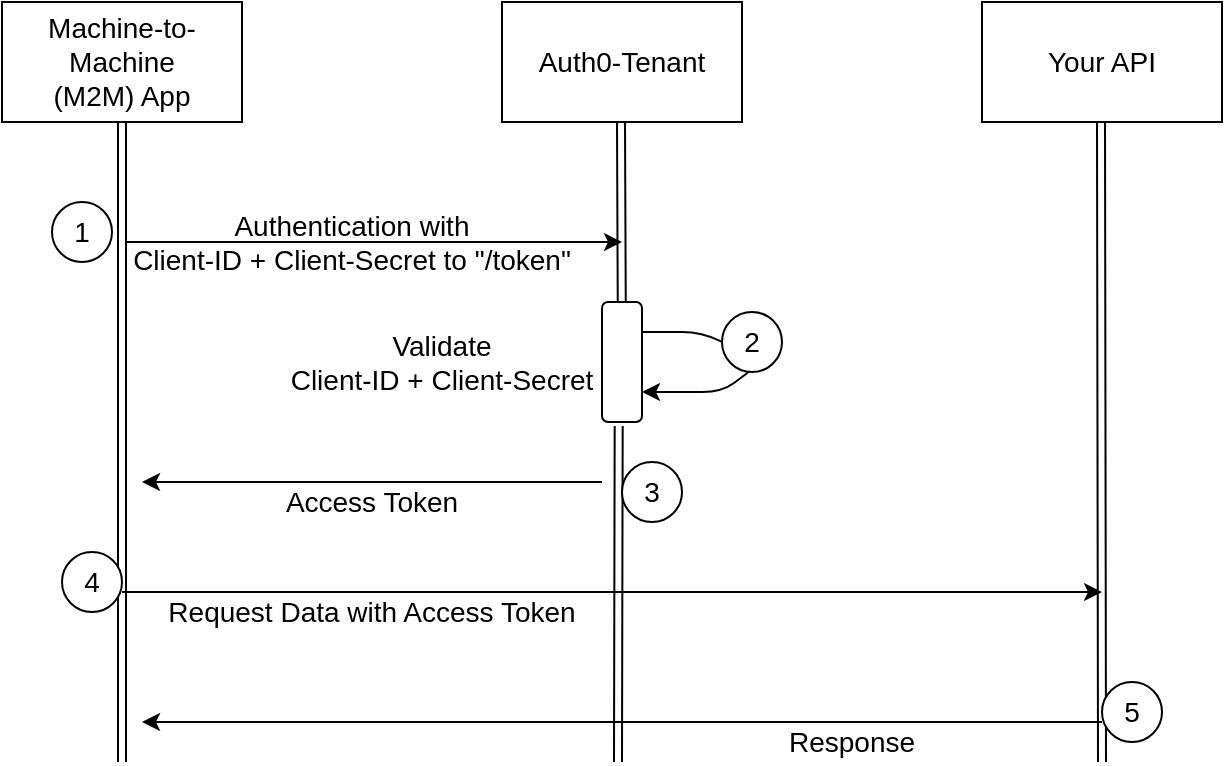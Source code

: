<mxfile version="10.7.5" type="device"><diagram id="WJGWfL_Pp6jFr-uEjU7q" name="Page-1"><mxGraphModel dx="1080" dy="484" grid="1" gridSize="10" guides="1" tooltips="1" connect="1" arrows="1" fold="1" page="1" pageScale="1" pageWidth="1100" pageHeight="850" math="0" shadow="0"><root><mxCell id="0"/><mxCell id="1" parent="0"/><mxCell id="zgwgr8aDhBnuIjGnn3sZ-1" value="&lt;font style=&quot;font-size: 14px&quot;&gt;Machine-to-Machine&lt;br&gt;(M2M) App&lt;/font&gt;&lt;br&gt;" style="rounded=0;whiteSpace=wrap;html=1;" vertex="1" parent="1"><mxGeometry x="70" y="80" width="120" height="60" as="geometry"/></mxCell><mxCell id="zgwgr8aDhBnuIjGnn3sZ-2" value="&lt;font style=&quot;font-size: 14px&quot;&gt;Auth0-Tenant&lt;/font&gt;" style="rounded=0;whiteSpace=wrap;html=1;" vertex="1" parent="1"><mxGeometry x="320" y="80" width="120" height="60" as="geometry"/></mxCell><mxCell id="zgwgr8aDhBnuIjGnn3sZ-3" value="&lt;font style=&quot;font-size: 14px&quot;&gt;Your API&lt;/font&gt;" style="rounded=0;whiteSpace=wrap;html=1;" vertex="1" parent="1"><mxGeometry x="560" y="80" width="120" height="60" as="geometry"/></mxCell><mxCell id="zgwgr8aDhBnuIjGnn3sZ-4" value="" style="shape=link;html=1;entryX=0.5;entryY=1;entryDx=0;entryDy=0;" edge="1" parent="1" target="zgwgr8aDhBnuIjGnn3sZ-1"><mxGeometry width="50" height="50" relative="1" as="geometry"><mxPoint x="130" y="460" as="sourcePoint"/><mxPoint x="130" y="160" as="targetPoint"/></mxGeometry></mxCell><mxCell id="zgwgr8aDhBnuIjGnn3sZ-5" value="" style="shape=link;html=1;entryX=0.417;entryY=1.033;entryDx=0;entryDy=0;entryPerimeter=0;" edge="1" parent="1" source="zgwgr8aDhBnuIjGnn3sZ-9"><mxGeometry width="50" height="50" relative="1" as="geometry"><mxPoint x="379.5" y="428" as="sourcePoint"/><mxPoint x="379.5" y="140" as="targetPoint"/></mxGeometry></mxCell><mxCell id="zgwgr8aDhBnuIjGnn3sZ-6" value="" style="shape=link;html=1;entryX=0.417;entryY=1.033;entryDx=0;entryDy=0;entryPerimeter=0;" edge="1" parent="1"><mxGeometry width="50" height="50" relative="1" as="geometry"><mxPoint x="620" y="460" as="sourcePoint"/><mxPoint x="619.5" y="140" as="targetPoint"/></mxGeometry></mxCell><mxCell id="zgwgr8aDhBnuIjGnn3sZ-7" value="" style="endArrow=classic;html=1;" edge="1" parent="1"><mxGeometry width="50" height="50" relative="1" as="geometry"><mxPoint x="132" y="200" as="sourcePoint"/><mxPoint x="380" y="200" as="targetPoint"/></mxGeometry></mxCell><mxCell id="zgwgr8aDhBnuIjGnn3sZ-8" value="&lt;font style=&quot;font-size: 14px&quot;&gt;Authentication with &lt;br&gt;Client-ID + Client-Secret to &quot;/token&quot;&lt;/font&gt;" style="text;html=1;strokeColor=none;fillColor=none;align=center;verticalAlign=middle;whiteSpace=wrap;rounded=0;" vertex="1" parent="1"><mxGeometry x="130" y="190" width="230" height="20" as="geometry"/></mxCell><mxCell id="zgwgr8aDhBnuIjGnn3sZ-9" value="" style="rounded=1;whiteSpace=wrap;html=1;" vertex="1" parent="1"><mxGeometry x="370" y="230" width="20" height="60" as="geometry"/></mxCell><mxCell id="zgwgr8aDhBnuIjGnn3sZ-10" value="" style="shape=link;html=1;entryX=0.417;entryY=1.033;entryDx=0;entryDy=0;entryPerimeter=0;" edge="1" parent="1" target="zgwgr8aDhBnuIjGnn3sZ-9"><mxGeometry width="50" height="50" relative="1" as="geometry"><mxPoint x="378" y="460" as="sourcePoint"/><mxPoint x="379.5" y="140" as="targetPoint"/></mxGeometry></mxCell><mxCell id="zgwgr8aDhBnuIjGnn3sZ-11" value="" style="endArrow=classic;html=1;exitX=1;exitY=0.25;exitDx=0;exitDy=0;entryX=1;entryY=0.75;entryDx=0;entryDy=0;" edge="1" parent="1" source="zgwgr8aDhBnuIjGnn3sZ-9" target="zgwgr8aDhBnuIjGnn3sZ-9"><mxGeometry width="50" height="50" relative="1" as="geometry"><mxPoint x="450" y="270" as="sourcePoint"/><mxPoint x="500" y="220" as="targetPoint"/><Array as="points"><mxPoint x="420" y="245"/><mxPoint x="450" y="260"/><mxPoint x="430" y="275"/></Array></mxGeometry></mxCell><mxCell id="zgwgr8aDhBnuIjGnn3sZ-12" value="&lt;font style=&quot;font-size: 14px&quot;&gt;Validate &lt;br&gt;Client-ID + Client-Secret&lt;/font&gt;" style="text;html=1;strokeColor=none;fillColor=none;align=center;verticalAlign=middle;whiteSpace=wrap;rounded=0;" vertex="1" parent="1"><mxGeometry x="210" y="250" width="160" height="20" as="geometry"/></mxCell><mxCell id="zgwgr8aDhBnuIjGnn3sZ-14" value="&lt;font style=&quot;font-size: 14px&quot;&gt;5&lt;/font&gt;" style="ellipse;whiteSpace=wrap;html=1;aspect=fixed;" vertex="1" parent="1"><mxGeometry x="620" y="420" width="30" height="30" as="geometry"/></mxCell><mxCell id="zgwgr8aDhBnuIjGnn3sZ-15" value="&lt;font style=&quot;font-size: 14px&quot;&gt;1&lt;/font&gt;" style="ellipse;whiteSpace=wrap;html=1;aspect=fixed;" vertex="1" parent="1"><mxGeometry x="95" y="180" width="30" height="30" as="geometry"/></mxCell><mxCell id="zgwgr8aDhBnuIjGnn3sZ-16" value="&lt;font style=&quot;font-size: 14px&quot;&gt;2&lt;/font&gt;" style="ellipse;whiteSpace=wrap;html=1;aspect=fixed;" vertex="1" parent="1"><mxGeometry x="430" y="235" width="30" height="30" as="geometry"/></mxCell><mxCell id="zgwgr8aDhBnuIjGnn3sZ-17" value="" style="endArrow=classic;html=1;" edge="1" parent="1"><mxGeometry width="50" height="50" relative="1" as="geometry"><mxPoint x="370" y="320" as="sourcePoint"/><mxPoint x="140" y="320" as="targetPoint"/></mxGeometry></mxCell><mxCell id="zgwgr8aDhBnuIjGnn3sZ-18" value="&lt;span style=&quot;font-size: 14px&quot;&gt;Access Token&lt;/span&gt;&lt;br&gt;" style="text;html=1;strokeColor=none;fillColor=none;align=center;verticalAlign=middle;whiteSpace=wrap;rounded=0;" vertex="1" parent="1"><mxGeometry x="140" y="320" width="230" height="20" as="geometry"/></mxCell><mxCell id="zgwgr8aDhBnuIjGnn3sZ-19" value="&lt;font style=&quot;font-size: 14px&quot;&gt;3&lt;/font&gt;" style="ellipse;whiteSpace=wrap;html=1;aspect=fixed;" vertex="1" parent="1"><mxGeometry x="380" y="310" width="30" height="30" as="geometry"/></mxCell><mxCell id="zgwgr8aDhBnuIjGnn3sZ-20" value="" style="endArrow=classic;html=1;" edge="1" parent="1"><mxGeometry width="50" height="50" relative="1" as="geometry"><mxPoint x="130" y="375" as="sourcePoint"/><mxPoint x="620" y="375" as="targetPoint"/></mxGeometry></mxCell><mxCell id="zgwgr8aDhBnuIjGnn3sZ-21" value="&lt;span style=&quot;font-size: 14px&quot;&gt;Request Data with Access Token&lt;/span&gt;&lt;br&gt;" style="text;html=1;strokeColor=none;fillColor=none;align=center;verticalAlign=middle;whiteSpace=wrap;rounded=0;" vertex="1" parent="1"><mxGeometry x="140" y="375" width="230" height="20" as="geometry"/></mxCell><mxCell id="zgwgr8aDhBnuIjGnn3sZ-22" value="&lt;font style=&quot;font-size: 14px&quot;&gt;4&lt;/font&gt;" style="ellipse;whiteSpace=wrap;html=1;aspect=fixed;" vertex="1" parent="1"><mxGeometry x="100" y="355" width="30" height="30" as="geometry"/></mxCell><mxCell id="zgwgr8aDhBnuIjGnn3sZ-23" value="" style="endArrow=classic;html=1;" edge="1" parent="1"><mxGeometry width="50" height="50" relative="1" as="geometry"><mxPoint x="620" y="440" as="sourcePoint"/><mxPoint x="140" y="440" as="targetPoint"/></mxGeometry></mxCell><mxCell id="zgwgr8aDhBnuIjGnn3sZ-24" value="&lt;span style=&quot;font-size: 14px&quot;&gt;Response&lt;/span&gt;&lt;br&gt;" style="text;html=1;strokeColor=none;fillColor=none;align=center;verticalAlign=middle;whiteSpace=wrap;rounded=0;" vertex="1" parent="1"><mxGeometry x="380" y="440" width="230" height="20" as="geometry"/></mxCell></root></mxGraphModel></diagram></mxfile>
